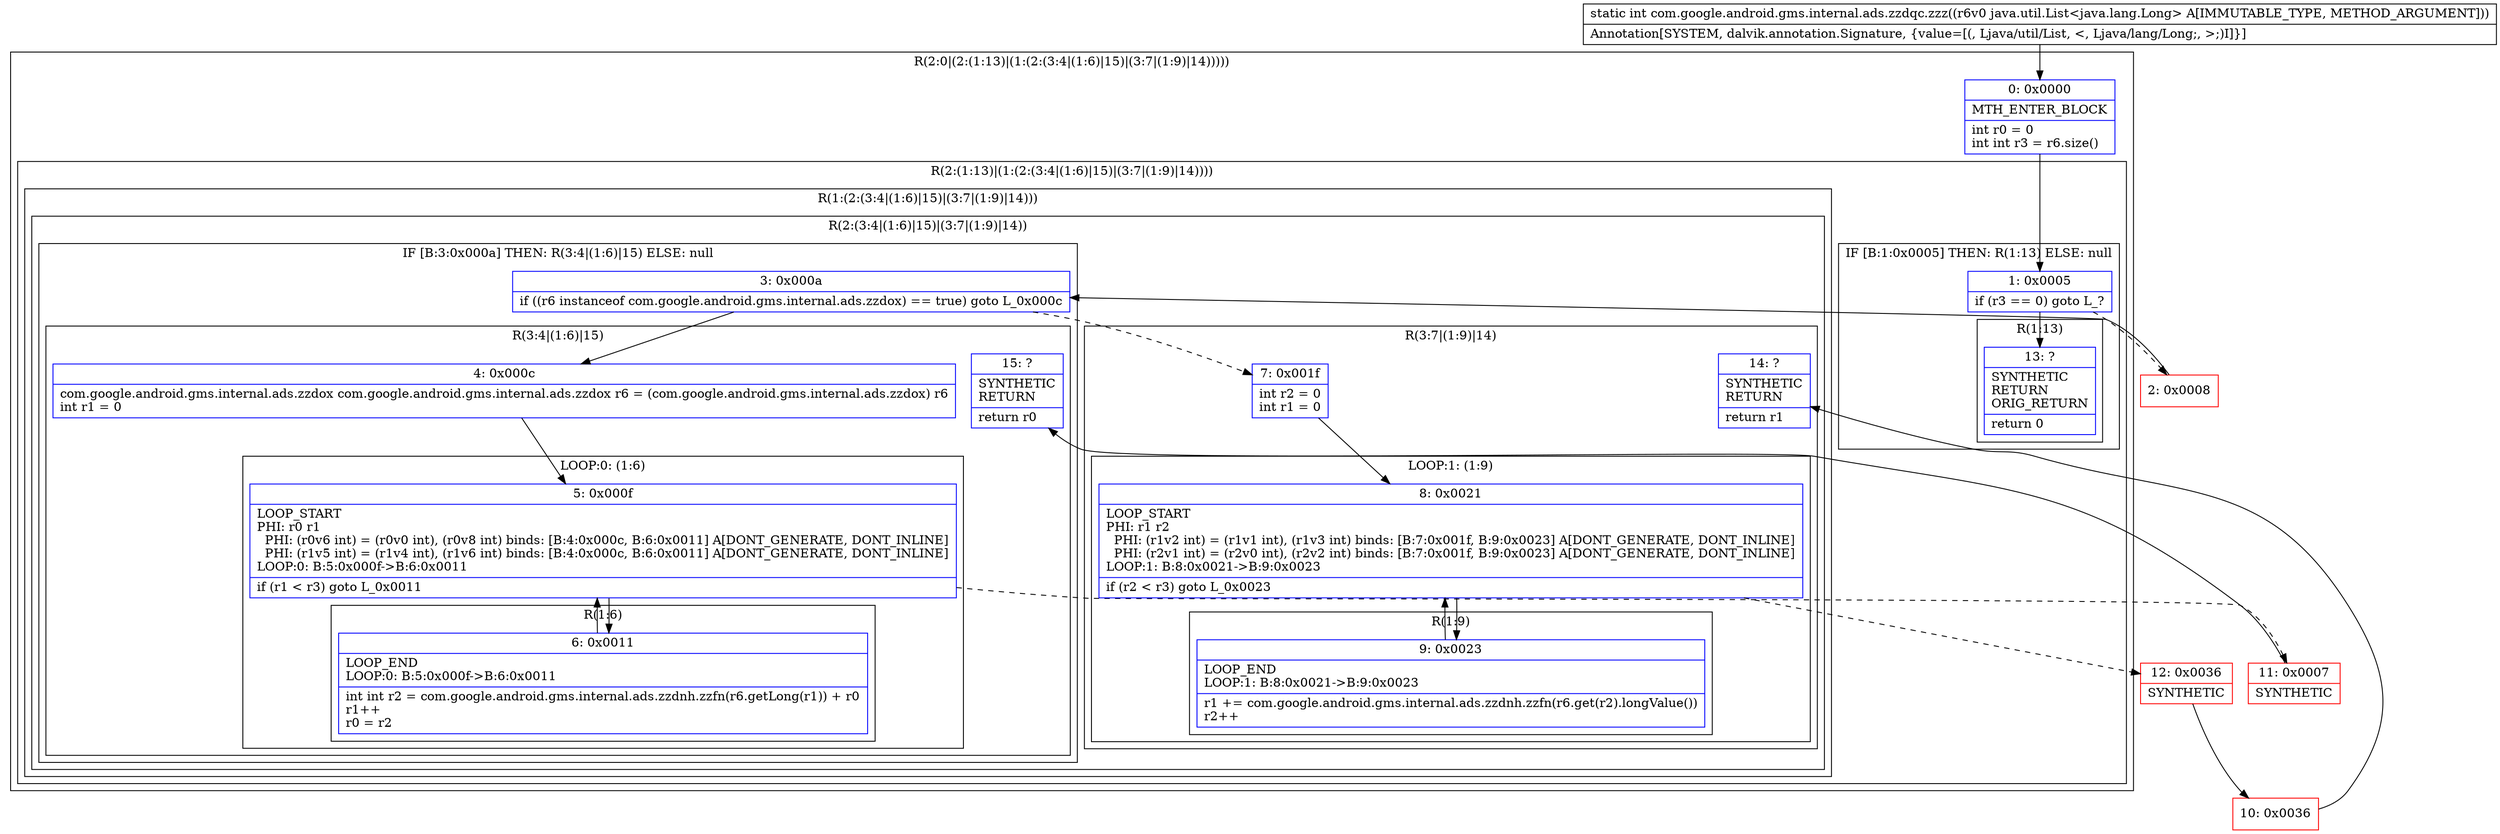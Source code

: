 digraph "CFG forcom.google.android.gms.internal.ads.zzdqc.zzz(Ljava\/util\/List;)I" {
subgraph cluster_Region_2021261997 {
label = "R(2:0|(2:(1:13)|(1:(2:(3:4|(1:6)|15)|(3:7|(1:9)|14)))))";
node [shape=record,color=blue];
Node_0 [shape=record,label="{0\:\ 0x0000|MTH_ENTER_BLOCK\l|int r0 = 0\lint int r3 = r6.size()\l}"];
subgraph cluster_Region_472226072 {
label = "R(2:(1:13)|(1:(2:(3:4|(1:6)|15)|(3:7|(1:9)|14))))";
node [shape=record,color=blue];
subgraph cluster_IfRegion_1682561235 {
label = "IF [B:1:0x0005] THEN: R(1:13) ELSE: null";
node [shape=record,color=blue];
Node_1 [shape=record,label="{1\:\ 0x0005|if (r3 == 0) goto L_?\l}"];
subgraph cluster_Region_1577851093 {
label = "R(1:13)";
node [shape=record,color=blue];
Node_13 [shape=record,label="{13\:\ ?|SYNTHETIC\lRETURN\lORIG_RETURN\l|return 0\l}"];
}
}
subgraph cluster_Region_900383370 {
label = "R(1:(2:(3:4|(1:6)|15)|(3:7|(1:9)|14)))";
node [shape=record,color=blue];
subgraph cluster_Region_579927790 {
label = "R(2:(3:4|(1:6)|15)|(3:7|(1:9)|14))";
node [shape=record,color=blue];
subgraph cluster_IfRegion_315449085 {
label = "IF [B:3:0x000a] THEN: R(3:4|(1:6)|15) ELSE: null";
node [shape=record,color=blue];
Node_3 [shape=record,label="{3\:\ 0x000a|if ((r6 instanceof com.google.android.gms.internal.ads.zzdox) == true) goto L_0x000c\l}"];
subgraph cluster_Region_1974406880 {
label = "R(3:4|(1:6)|15)";
node [shape=record,color=blue];
Node_4 [shape=record,label="{4\:\ 0x000c|com.google.android.gms.internal.ads.zzdox com.google.android.gms.internal.ads.zzdox r6 = (com.google.android.gms.internal.ads.zzdox) r6\lint r1 = 0\l}"];
subgraph cluster_LoopRegion_1284428189 {
label = "LOOP:0: (1:6)";
node [shape=record,color=blue];
Node_5 [shape=record,label="{5\:\ 0x000f|LOOP_START\lPHI: r0 r1 \l  PHI: (r0v6 int) = (r0v0 int), (r0v8 int) binds: [B:4:0x000c, B:6:0x0011] A[DONT_GENERATE, DONT_INLINE]\l  PHI: (r1v5 int) = (r1v4 int), (r1v6 int) binds: [B:4:0x000c, B:6:0x0011] A[DONT_GENERATE, DONT_INLINE]\lLOOP:0: B:5:0x000f\-\>B:6:0x0011\l|if (r1 \< r3) goto L_0x0011\l}"];
subgraph cluster_Region_373831555 {
label = "R(1:6)";
node [shape=record,color=blue];
Node_6 [shape=record,label="{6\:\ 0x0011|LOOP_END\lLOOP:0: B:5:0x000f\-\>B:6:0x0011\l|int int r2 = com.google.android.gms.internal.ads.zzdnh.zzfn(r6.getLong(r1)) + r0\lr1++\lr0 = r2\l}"];
}
}
Node_15 [shape=record,label="{15\:\ ?|SYNTHETIC\lRETURN\l|return r0\l}"];
}
}
subgraph cluster_Region_385406507 {
label = "R(3:7|(1:9)|14)";
node [shape=record,color=blue];
Node_7 [shape=record,label="{7\:\ 0x001f|int r2 = 0\lint r1 = 0\l}"];
subgraph cluster_LoopRegion_455938976 {
label = "LOOP:1: (1:9)";
node [shape=record,color=blue];
Node_8 [shape=record,label="{8\:\ 0x0021|LOOP_START\lPHI: r1 r2 \l  PHI: (r1v2 int) = (r1v1 int), (r1v3 int) binds: [B:7:0x001f, B:9:0x0023] A[DONT_GENERATE, DONT_INLINE]\l  PHI: (r2v1 int) = (r2v0 int), (r2v2 int) binds: [B:7:0x001f, B:9:0x0023] A[DONT_GENERATE, DONT_INLINE]\lLOOP:1: B:8:0x0021\-\>B:9:0x0023\l|if (r2 \< r3) goto L_0x0023\l}"];
subgraph cluster_Region_1012730727 {
label = "R(1:9)";
node [shape=record,color=blue];
Node_9 [shape=record,label="{9\:\ 0x0023|LOOP_END\lLOOP:1: B:8:0x0021\-\>B:9:0x0023\l|r1 += com.google.android.gms.internal.ads.zzdnh.zzfn(r6.get(r2).longValue())\lr2++\l}"];
}
}
Node_14 [shape=record,label="{14\:\ ?|SYNTHETIC\lRETURN\l|return r1\l}"];
}
}
}
}
}
Node_2 [shape=record,color=red,label="{2\:\ 0x0008}"];
Node_10 [shape=record,color=red,label="{10\:\ 0x0036}"];
Node_11 [shape=record,color=red,label="{11\:\ 0x0007|SYNTHETIC\l}"];
Node_12 [shape=record,color=red,label="{12\:\ 0x0036|SYNTHETIC\l}"];
MethodNode[shape=record,label="{static int com.google.android.gms.internal.ads.zzdqc.zzz((r6v0 java.util.List\<java.lang.Long\> A[IMMUTABLE_TYPE, METHOD_ARGUMENT]))  | Annotation[SYSTEM, dalvik.annotation.Signature, \{value=[(, Ljava\/util\/List, \<, Ljava\/lang\/Long;, \>;)I]\}]\l}"];
MethodNode -> Node_0;
Node_0 -> Node_1;
Node_1 -> Node_2[style=dashed];
Node_1 -> Node_13;
Node_3 -> Node_4;
Node_3 -> Node_7[style=dashed];
Node_4 -> Node_5;
Node_5 -> Node_6;
Node_5 -> Node_11[style=dashed];
Node_6 -> Node_5;
Node_7 -> Node_8;
Node_8 -> Node_9;
Node_8 -> Node_12[style=dashed];
Node_9 -> Node_8;
Node_2 -> Node_3;
Node_10 -> Node_14;
Node_11 -> Node_15;
Node_12 -> Node_10;
}

